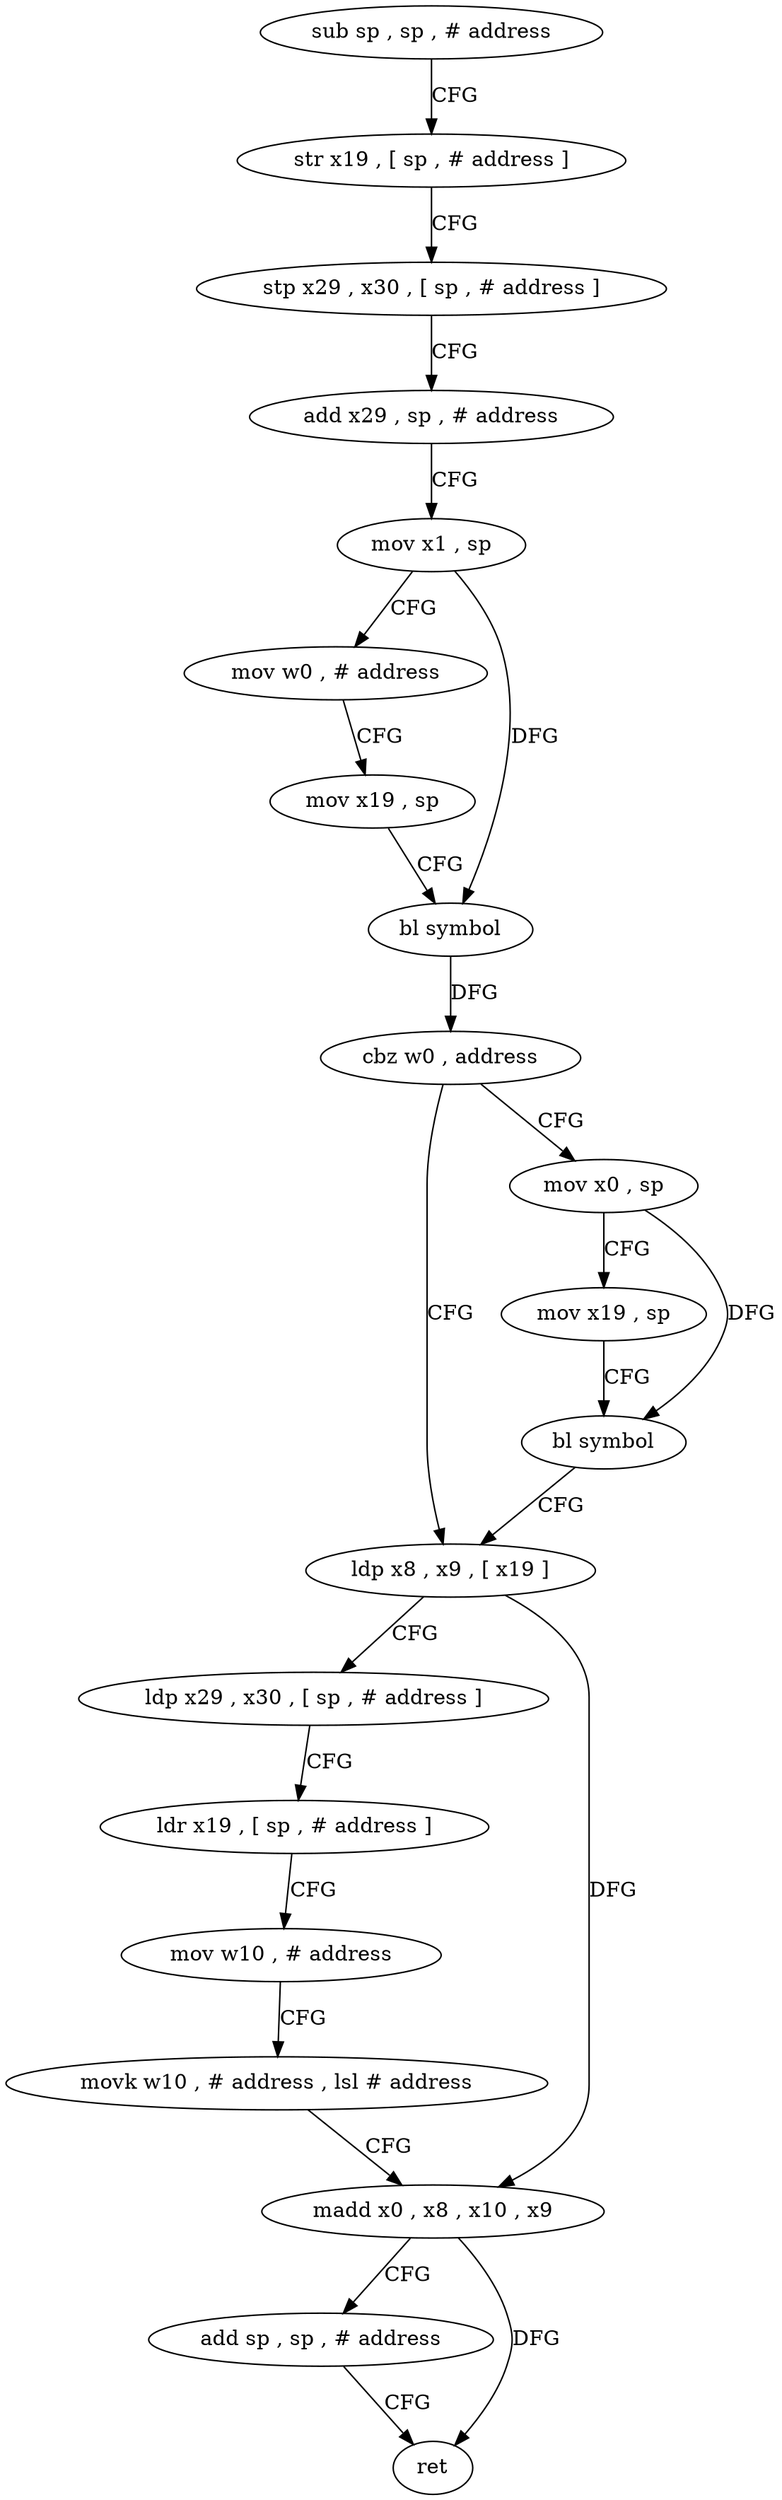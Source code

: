 digraph "func" {
"4219228" [label = "sub sp , sp , # address" ]
"4219232" [label = "str x19 , [ sp , # address ]" ]
"4219236" [label = "stp x29 , x30 , [ sp , # address ]" ]
"4219240" [label = "add x29 , sp , # address" ]
"4219244" [label = "mov x1 , sp" ]
"4219248" [label = "mov w0 , # address" ]
"4219252" [label = "mov x19 , sp" ]
"4219256" [label = "bl symbol" ]
"4219260" [label = "cbz w0 , address" ]
"4219276" [label = "ldp x8 , x9 , [ x19 ]" ]
"4219264" [label = "mov x0 , sp" ]
"4219280" [label = "ldp x29 , x30 , [ sp , # address ]" ]
"4219284" [label = "ldr x19 , [ sp , # address ]" ]
"4219288" [label = "mov w10 , # address" ]
"4219292" [label = "movk w10 , # address , lsl # address" ]
"4219296" [label = "madd x0 , x8 , x10 , x9" ]
"4219300" [label = "add sp , sp , # address" ]
"4219304" [label = "ret" ]
"4219268" [label = "mov x19 , sp" ]
"4219272" [label = "bl symbol" ]
"4219228" -> "4219232" [ label = "CFG" ]
"4219232" -> "4219236" [ label = "CFG" ]
"4219236" -> "4219240" [ label = "CFG" ]
"4219240" -> "4219244" [ label = "CFG" ]
"4219244" -> "4219248" [ label = "CFG" ]
"4219244" -> "4219256" [ label = "DFG" ]
"4219248" -> "4219252" [ label = "CFG" ]
"4219252" -> "4219256" [ label = "CFG" ]
"4219256" -> "4219260" [ label = "DFG" ]
"4219260" -> "4219276" [ label = "CFG" ]
"4219260" -> "4219264" [ label = "CFG" ]
"4219276" -> "4219280" [ label = "CFG" ]
"4219276" -> "4219296" [ label = "DFG" ]
"4219264" -> "4219268" [ label = "CFG" ]
"4219264" -> "4219272" [ label = "DFG" ]
"4219280" -> "4219284" [ label = "CFG" ]
"4219284" -> "4219288" [ label = "CFG" ]
"4219288" -> "4219292" [ label = "CFG" ]
"4219292" -> "4219296" [ label = "CFG" ]
"4219296" -> "4219300" [ label = "CFG" ]
"4219296" -> "4219304" [ label = "DFG" ]
"4219300" -> "4219304" [ label = "CFG" ]
"4219268" -> "4219272" [ label = "CFG" ]
"4219272" -> "4219276" [ label = "CFG" ]
}
